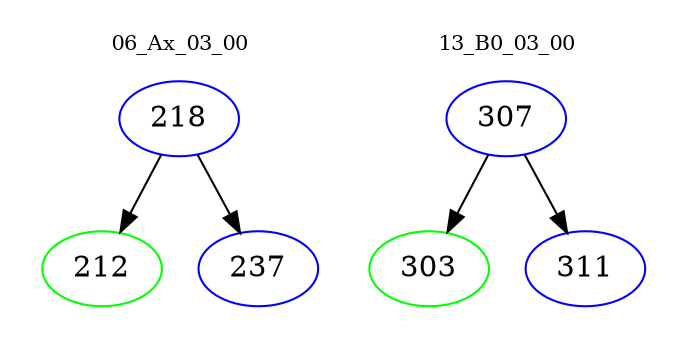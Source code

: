 digraph{
subgraph cluster_0 {
color = white
label = "06_Ax_03_00";
fontsize=10;
T0_218 [label="218", color="blue"]
T0_218 -> T0_212 [color="black"]
T0_212 [label="212", color="green"]
T0_218 -> T0_237 [color="black"]
T0_237 [label="237", color="blue"]
}
subgraph cluster_1 {
color = white
label = "13_B0_03_00";
fontsize=10;
T1_307 [label="307", color="blue"]
T1_307 -> T1_303 [color="black"]
T1_303 [label="303", color="green"]
T1_307 -> T1_311 [color="black"]
T1_311 [label="311", color="blue"]
}
}
